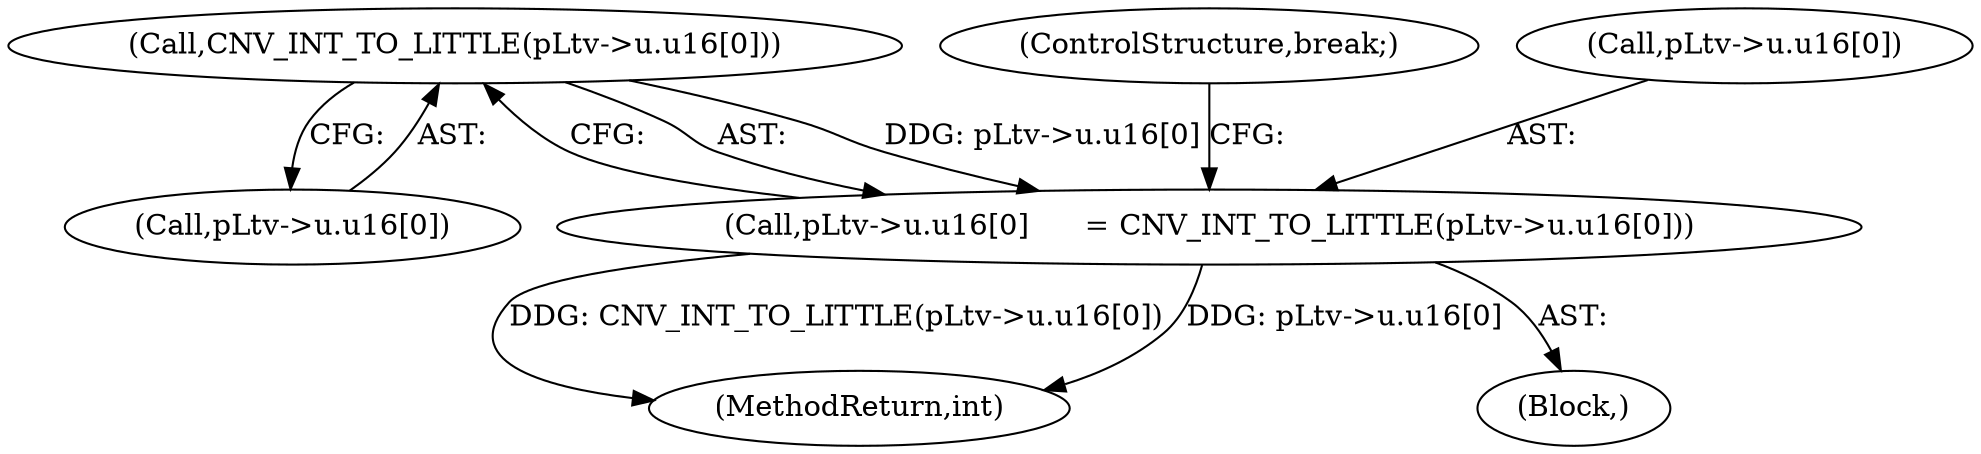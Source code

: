 digraph "0_linux_b5e2f339865fb443107e5b10603e53bbc92dc054_0@pointer" {
"1001271" [label="(Call,CNV_INT_TO_LITTLE(pLtv->u.u16[0]))"];
"1001263" [label="(Call,pLtv->u.u16[0]      = CNV_INT_TO_LITTLE(pLtv->u.u16[0]))"];
"1002520" [label="(MethodReturn,int)"];
"1001263" [label="(Call,pLtv->u.u16[0]      = CNV_INT_TO_LITTLE(pLtv->u.u16[0]))"];
"1000412" [label="(Block,)"];
"1001279" [label="(ControlStructure,break;)"];
"1001271" [label="(Call,CNV_INT_TO_LITTLE(pLtv->u.u16[0]))"];
"1001272" [label="(Call,pLtv->u.u16[0])"];
"1001264" [label="(Call,pLtv->u.u16[0])"];
"1001271" -> "1001263"  [label="AST: "];
"1001271" -> "1001272"  [label="CFG: "];
"1001272" -> "1001271"  [label="AST: "];
"1001263" -> "1001271"  [label="CFG: "];
"1001271" -> "1001263"  [label="DDG: pLtv->u.u16[0]"];
"1001263" -> "1000412"  [label="AST: "];
"1001264" -> "1001263"  [label="AST: "];
"1001279" -> "1001263"  [label="CFG: "];
"1001263" -> "1002520"  [label="DDG: CNV_INT_TO_LITTLE(pLtv->u.u16[0])"];
"1001263" -> "1002520"  [label="DDG: pLtv->u.u16[0]"];
}
